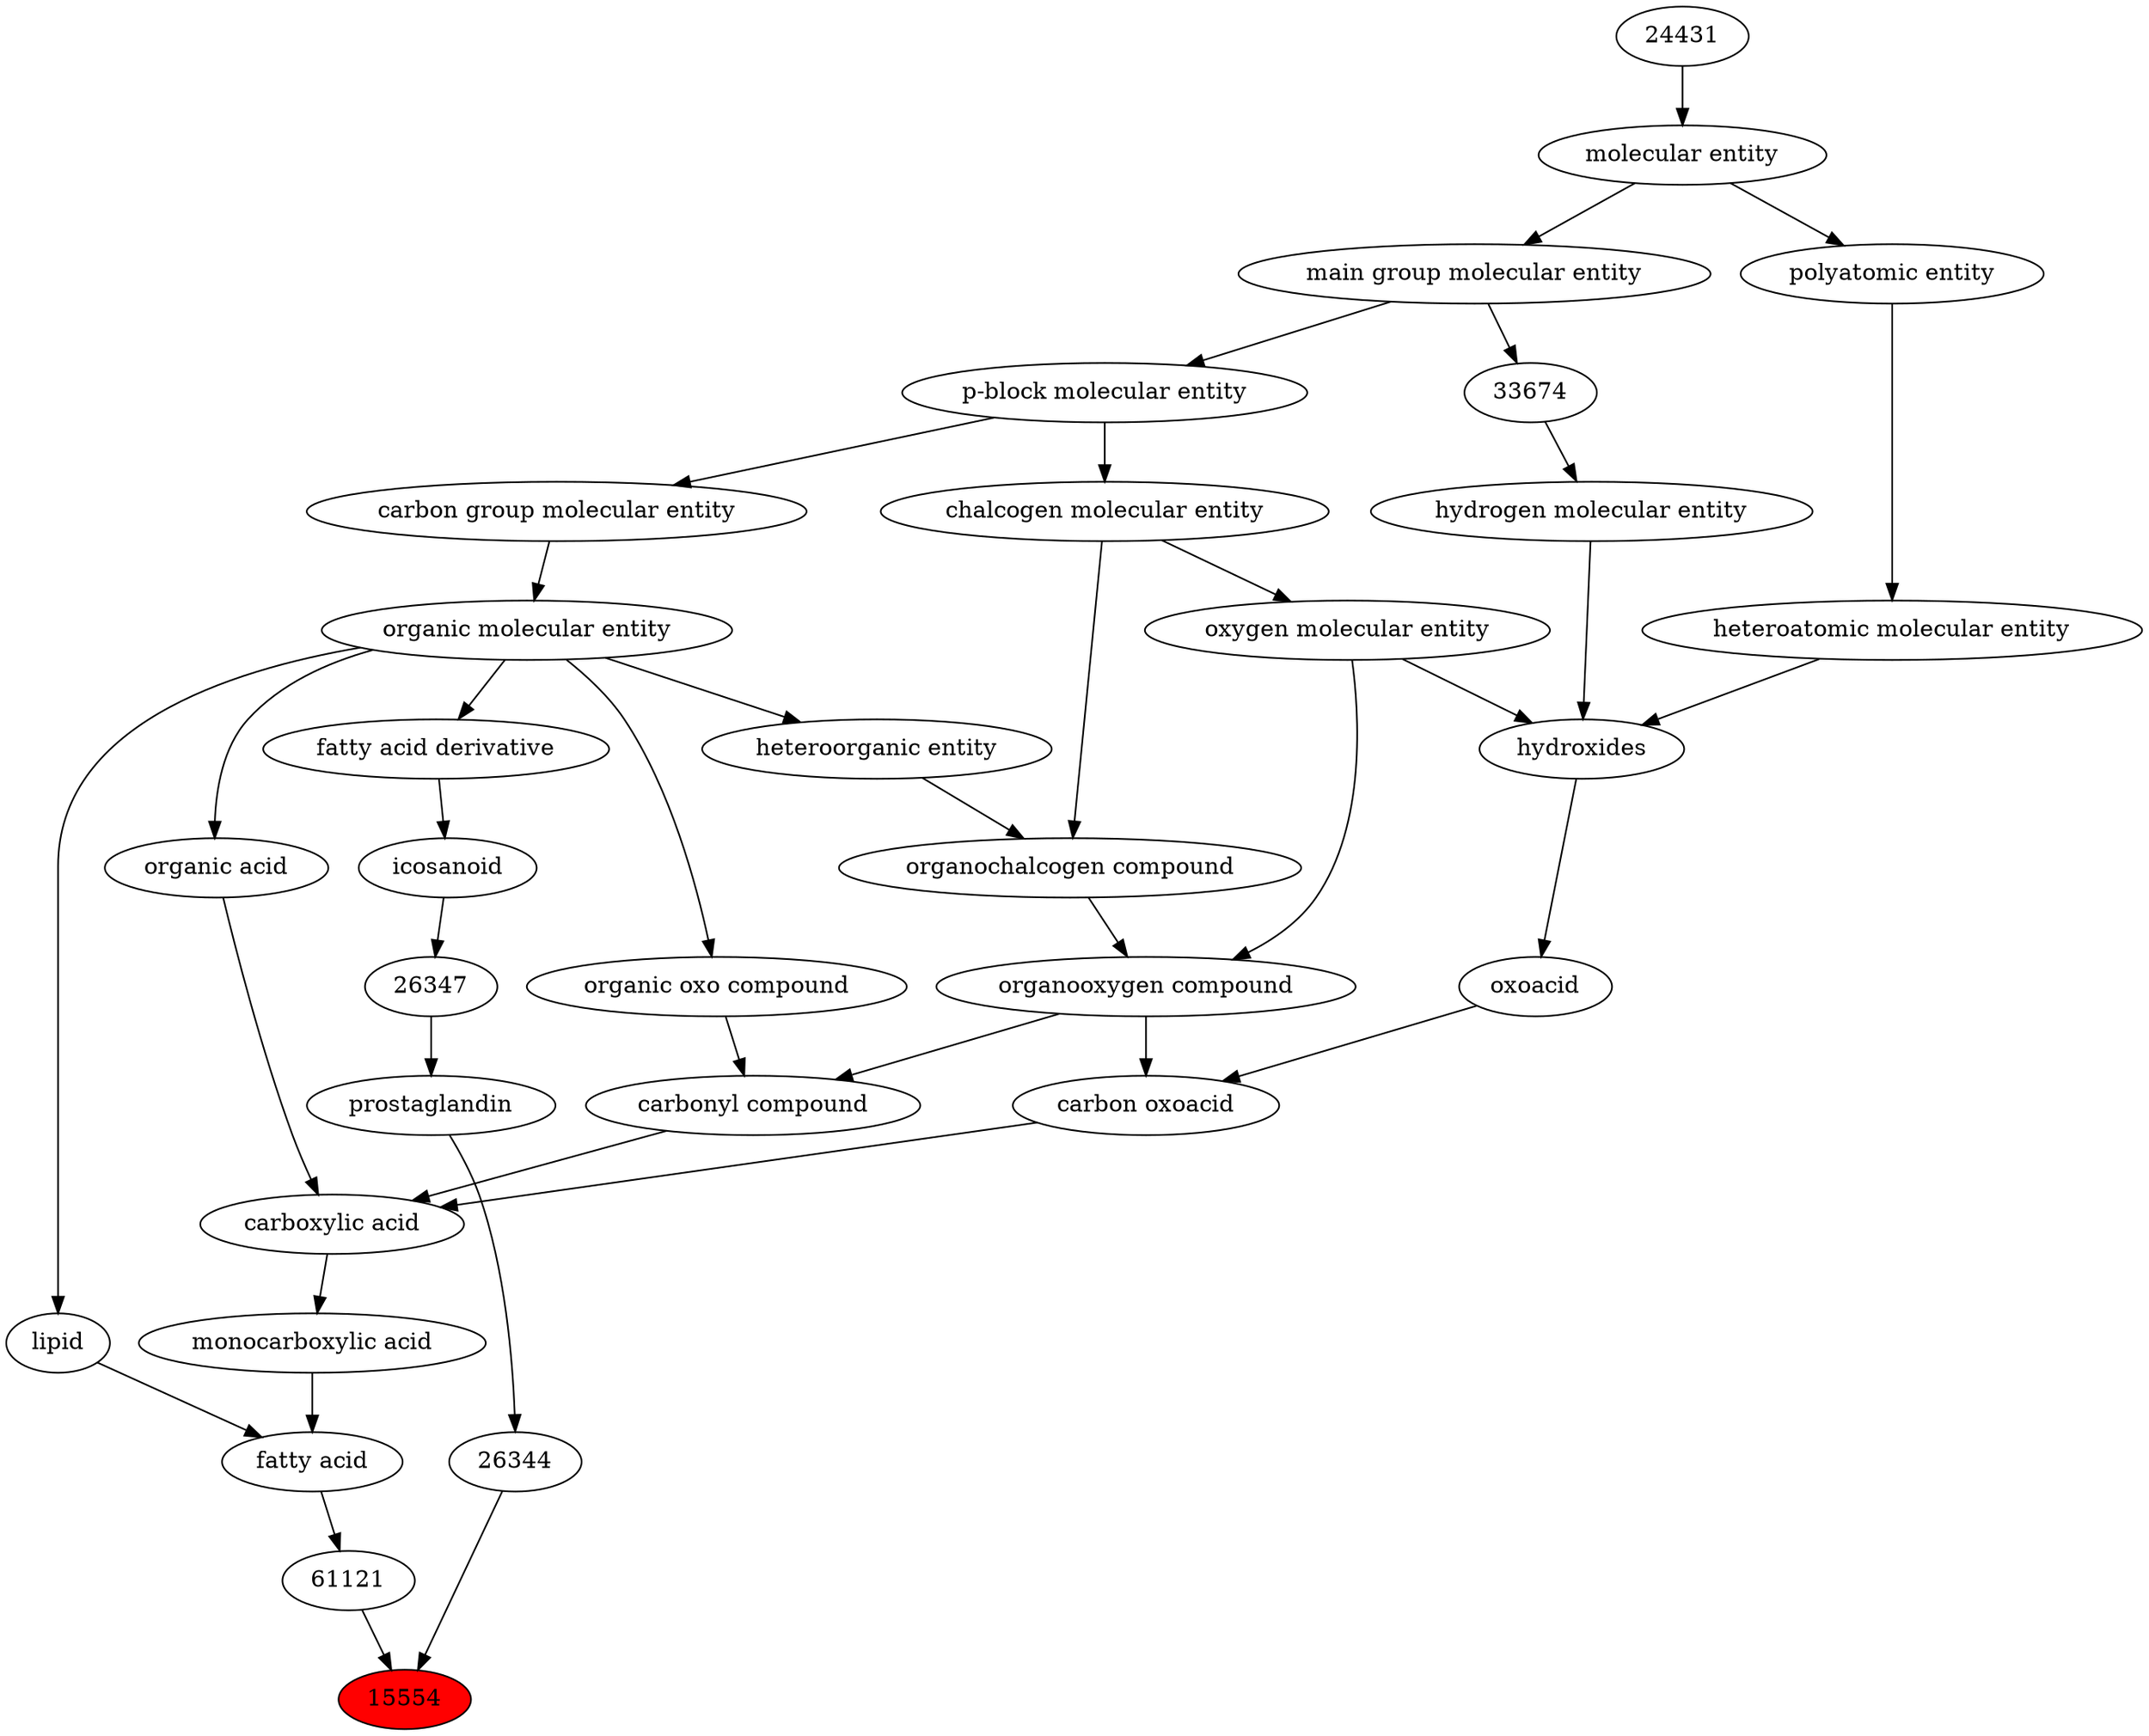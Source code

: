 digraph tree{ 
15554 [label="15554" fillcolor=red style=filled]
61121 -> 15554
26344 -> 15554
61121 [label="61121"]
35366 -> 61121
26344 [label="26344"]
26333 -> 26344
35366 [label="fatty acid"]
25384 -> 35366
18059 -> 35366
26333 [label="prostaglandin"]
26347 -> 26333
25384 [label="monocarboxylic acid"]
33575 -> 25384
18059 [label="lipid"]
50860 -> 18059
26347 [label="26347"]
23899 -> 26347
33575 [label="carboxylic acid"]
36586 -> 33575
35605 -> 33575
64709 -> 33575
50860 [label="organic molecular entity"]
33582 -> 50860
23899 [label="icosanoid"]
61697 -> 23899
36586 [label="carbonyl compound"]
36587 -> 36586
36963 -> 36586
35605 [label="carbon oxoacid"]
24833 -> 35605
36963 -> 35605
64709 [label="organic acid"]
50860 -> 64709
33582 [label="carbon group molecular entity"]
33675 -> 33582
61697 [label="fatty acid derivative"]
50860 -> 61697
36587 [label="organic oxo compound"]
50860 -> 36587
36963 [label="organooxygen compound"]
36962 -> 36963
25806 -> 36963
24833 [label="oxoacid"]
24651 -> 24833
33675 [label="p-block molecular entity"]
33579 -> 33675
36962 [label="organochalcogen compound"]
33285 -> 36962
33304 -> 36962
25806 [label="oxygen molecular entity"]
33304 -> 25806
24651 [label="hydroxides"]
25806 -> 24651
33608 -> 24651
37577 -> 24651
33579 [label="main group molecular entity"]
23367 -> 33579
33285 [label="heteroorganic entity"]
50860 -> 33285
33304 [label="chalcogen molecular entity"]
33675 -> 33304
33608 [label="hydrogen molecular entity"]
33674 -> 33608
37577 [label="heteroatomic molecular entity"]
36357 -> 37577
23367 [label="molecular entity"]
24431 -> 23367
33674 [label="33674"]
33579 -> 33674
36357 [label="polyatomic entity"]
23367 -> 36357
24431 [label="24431"]
}